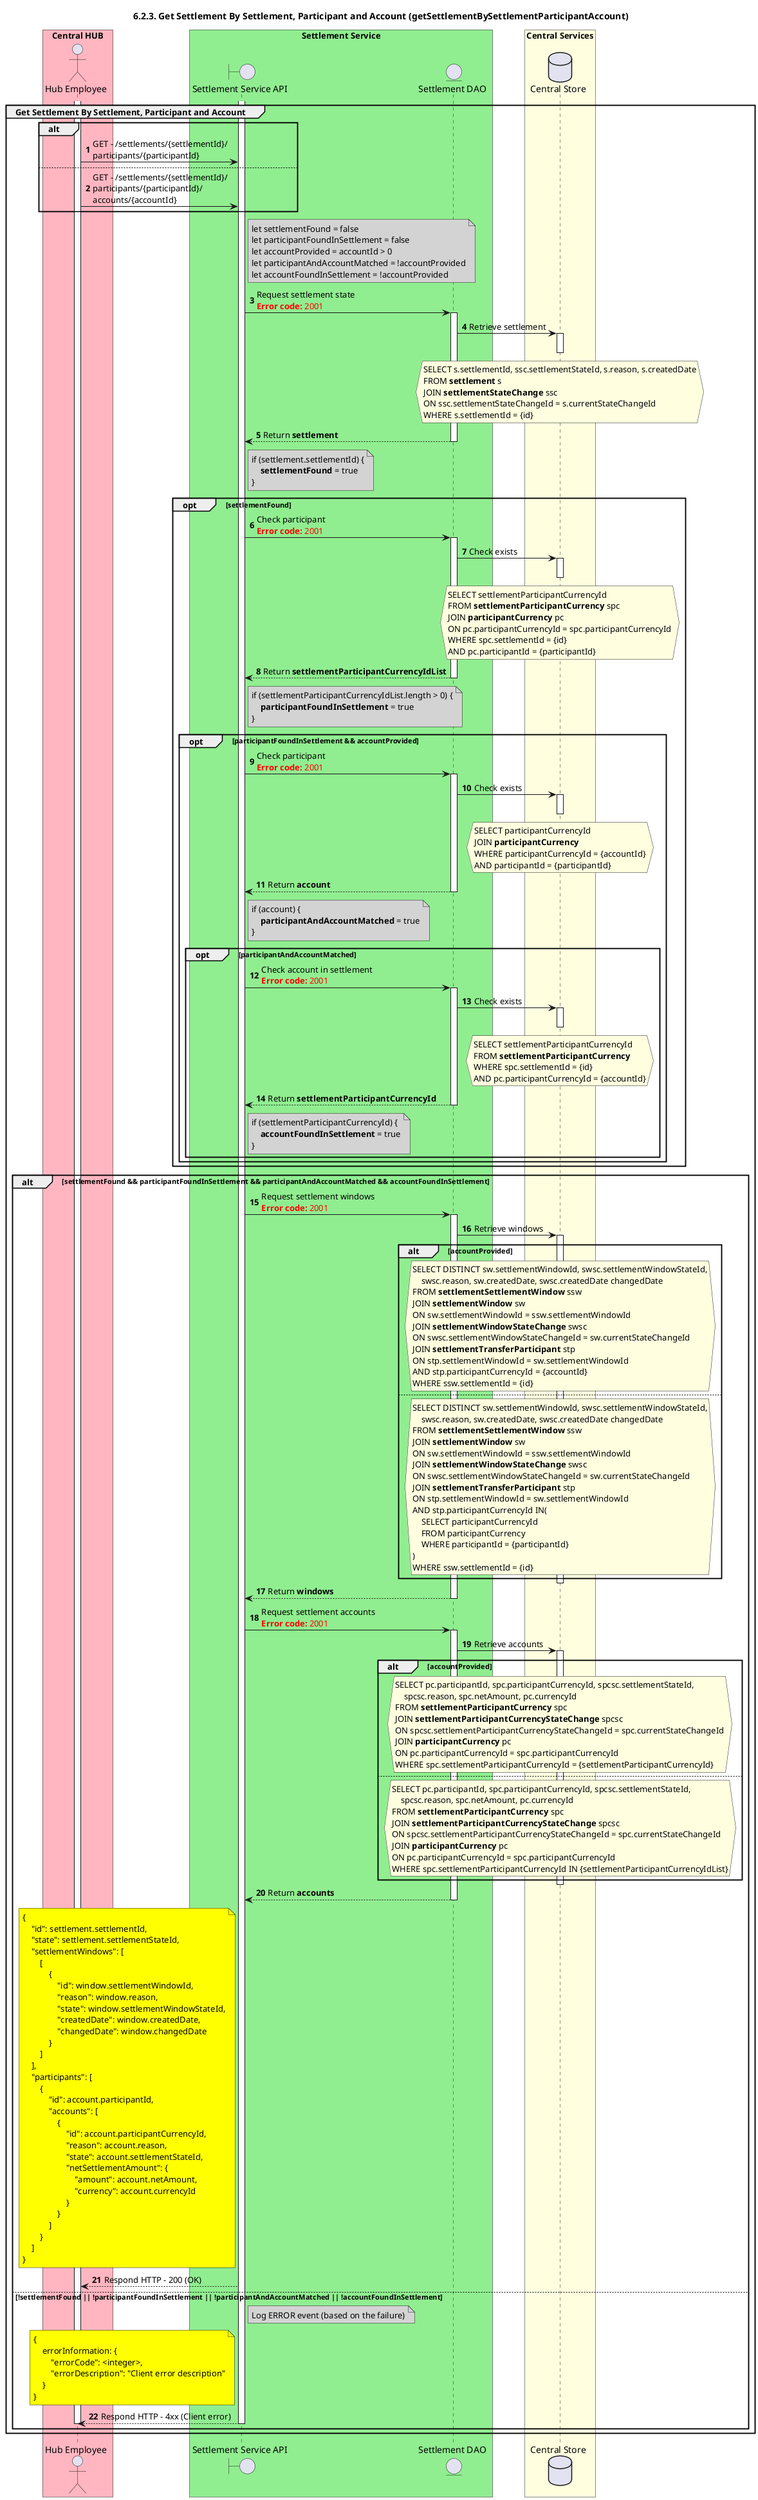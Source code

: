 /'*****
 License
 --------------
 Copyright © 2017 Bill & Melinda Gates Foundation
 The Mojaloop files are made available by the Bill & Melinda Gates Foundation under the Apache License, Version 2.0 (the "License") and you may not use these files except in compliance with the License. You may obtain a copy of the License at
 http://www.apache.org/licenses/LICENSE-2.0
 Unless required by applicable law or agreed to in writing, the Mojaloop files are distributed on an "AS IS" BASIS, WITHOUT WARRANTIES OR CONDITIONS OF ANY KIND, either express or implied. See the License for the specific language governing permissions and limitations under the License.
 Contributors
 --------------
 This is the official list of the Mojaloop project contributors for this file.
 Names of the original copyright holders (individuals or organizations)
 should be listed with a '*' in the first column. People who have
 contributed from an organization can be listed under the organization
 that actually holds the copyright for their contributions (see the
 Gates Foundation organization for an example). Those individuals should have
 their names indented and be marked with a '-'. Email address can be added
 optionally within square brackets <email>.
 * Gates Foundation
 - Name Surname <name.surname@gatesfoundation.com>

 * Georgi Georgiev <georgi.georgiev@modusbox.com>
 --------------
 ******'/

@startuml
' declate title
title 6.2.3. Get Settlement By Settlement, Participant and Account (getSettlementBySettlementParticipantAccount)
autonumber

' declare actors
actor "Hub Employee" as OPERATOR
boundary "Settlement Service API" as SSAPI
entity "Settlement DAO" as SETTLE_DAO
database "Central Store" as DB

box "Central HUB" #lightpink
    participant OPERATOR
end box

box "Settlement Service" #lightgreen
    participant SSAPI
    participant SETTLE_DAO
end box

box "Central Services" #lightyellow
    participant DB
end box

' start flow
group Get Settlement By Settlement, Participant and Account
activate OPERATOR
    alt
        OPERATOR -> SSAPI: GET - /settlements/{settlementId}/\nparticipants/{participantId}
    else
        OPERATOR -> SSAPI: GET - /settlements/{settlementId}/\nparticipants/{participantId}/\naccounts/{accountId}
    end

    activate SSAPI

    note right of SSAPI #lightgray
        let settlementFound = false
        let participantFoundInSettlement = false
        let accountProvided = accountId > 0
        let participantAndAccountMatched = !accountProvided
        let accountFoundInSettlement = !accountProvided
    end note
    SSAPI-> SETTLE_DAO: Request settlement state\n<color #FF0000><b>Error code:</b> 2001</color>
    activate SETTLE_DAO
    SETTLE_DAO -> DB: Retrieve settlement
    activate DB
    hnote over DB #lightyellow
        SELECT s.settlementId, ssc.settlementStateId, s.reason, s.createdDate
        FROM **settlement** s
        JOIN **settlementStateChange** ssc
        ON ssc.settlementStateChangeId = s.currentStateChangeId
        WHERE s.settlementId = {id}
    end hnote
    deactivate DB
    SSAPI <-- SETTLE_DAO: Return **settlement**
    deactivate SETTLE_DAO
    note right of SSAPI #lightgray
        if (settlement.settlementId) {
            **settlementFound** = true
        }
    end note

    opt settlementFound
        SSAPI-> SETTLE_DAO: Check participant\n<color #FF0000><b>Error code:</b> 2001</color>
        activate SETTLE_DAO
        SETTLE_DAO -> DB: Check exists
        activate DB
        hnote over DB #lightyellow
            SELECT settlementParticipantCurrencyId
            FROM **settlementParticipantCurrency** spc
            JOIN **participantCurrency** pc
            ON pc.participantCurrencyId = spc.participantCurrencyId
            WHERE spc.settlementId = {id}
            AND pc.participantId = {participantId}
        end hnote
        deactivate DB
        SSAPI <-- SETTLE_DAO: Return **settlementParticipantCurrencyIdList**
        deactivate SETTLE_DAO
        note right of SSAPI #lightgray
            if (settlementParticipantCurrencyIdList.length > 0) {
                **participantFoundInSettlement** = true
            }
        end note

        opt participantFoundInSettlement && accountProvided
            SSAPI-> SETTLE_DAO: Check participant\n<color #FF0000><b>Error code:</b> 2001</color>
            activate SETTLE_DAO
            SETTLE_DAO -> DB: Check exists
            activate DB
            hnote over DB #lightyellow
                SELECT participantCurrencyId
                JOIN **participantCurrency**
                WHERE participantCurrencyId = {accountId}
                AND participantId = {participantId}
            end hnote
            deactivate DB
            SSAPI <-- SETTLE_DAO: Return **account**
            deactivate SETTLE_DAO
            note right of SSAPI #lightgray
                if (account) {
                    **participantAndAccountMatched** = true
                }
            end note

            opt participantAndAccountMatched
                SSAPI-> SETTLE_DAO: Check account in settlement\n<color #FF0000><b>Error code:</b> 2001</color>
                activate SETTLE_DAO
                SETTLE_DAO -> DB: Check exists
                activate DB
                hnote over DB #lightyellow
                    SELECT settlementParticipantCurrencyId
                    FROM **settlementParticipantCurrency**
                    WHERE spc.settlementId = {id}
                    AND pc.participantCurrencyId = {accountId}
                end hnote
                deactivate DB
                SSAPI <-- SETTLE_DAO: Return **settlementParticipantCurrencyId**
                deactivate SETTLE_DAO

                note right of SSAPI #lightgray
                    if (settlementParticipantCurrencyId) {
                        **accountFoundInSettlement** = true
                    }
                end note
            end
        end
    end

    alt settlementFound && participantFoundInSettlement && participantAndAccountMatched && accountFoundInSettlement
        SSAPI-> SETTLE_DAO: Request settlement windows\n<color #FF0000><b>Error code:</b> 2001</color>
        activate SETTLE_DAO
        SETTLE_DAO -> DB: Retrieve windows
        activate DB
        alt accountProvided
            hnote over DB #lightyellow
                SELECT DISTINCT sw.settlementWindowId, swsc.settlementWindowStateId,
                    swsc.reason, sw.createdDate, swsc.createdDate changedDate
                FROM **settlementSettlementWindow** ssw
                JOIN **settlementWindow** sw
                ON sw.settlementWindowId = ssw.settlementWindowId
                JOIN **settlementWindowStateChange** swsc
                ON swsc.settlementWindowStateChangeId = sw.currentStateChangeId
                JOIN **settlementTransferParticipant** stp
                ON stp.settlementWindowId = sw.settlementWindowId
                AND stp.participantCurrencyId = {accountId}
                WHERE ssw.settlementId = {id}
            end hnote
        else
            hnote over DB #lightyellow
                SELECT DISTINCT sw.settlementWindowId, swsc.settlementWindowStateId,
                    swsc.reason, sw.createdDate, swsc.createdDate changedDate
                FROM **settlementSettlementWindow** ssw
                JOIN **settlementWindow** sw
                ON sw.settlementWindowId = ssw.settlementWindowId
                JOIN **settlementWindowStateChange** swsc
                ON swsc.settlementWindowStateChangeId = sw.currentStateChangeId
                JOIN **settlementTransferParticipant** stp
                ON stp.settlementWindowId = sw.settlementWindowId
                AND stp.participantCurrencyId IN(
                    SELECT participantCurrencyId
                    FROM participantCurrency
                    WHERE participantId = {participantId}
                )
                WHERE ssw.settlementId = {id}
            end hnote
        end
        deactivate DB
        SSAPI <-- SETTLE_DAO: Return **windows**
        deactivate SETTLE_DAO

        SSAPI-> SETTLE_DAO: Request settlement accounts\n<color #FF0000><b>Error code:</b> 2001</color>
        activate SETTLE_DAO
        SETTLE_DAO -> DB: Retrieve accounts
        activate DB
        alt accountProvided
            hnote over DB #lightyellow
                SELECT pc.participantId, spc.participantCurrencyId, spcsc.settlementStateId, 
                    spcsc.reason, spc.netAmount, pc.currencyId
                FROM **settlementParticipantCurrency** spc
                JOIN **settlementParticipantCurrencyStateChange** spcsc
                ON spcsc.settlementParticipantCurrencyStateChangeId = spc.currentStateChangeId
                JOIN **participantCurrency** pc
                ON pc.participantCurrencyId = spc.participantCurrencyId
                WHERE spc.settlementParticipantCurrencyId = {settlementParticipantCurrencyId}
            end hnote
        else
            hnote over DB #lightyellow
                SELECT pc.participantId, spc.participantCurrencyId, spcsc.settlementStateId, 
                    spcsc.reason, spc.netAmount, pc.currencyId
                FROM **settlementParticipantCurrency** spc
                JOIN **settlementParticipantCurrencyStateChange** spcsc
                ON spcsc.settlementParticipantCurrencyStateChangeId = spc.currentStateChangeId
                JOIN **participantCurrency** pc
                ON pc.participantCurrencyId = spc.participantCurrencyId
                WHERE spc.settlementParticipantCurrencyId IN {settlementParticipantCurrencyIdList}
            end hnote
        end
        deactivate DB
        SSAPI <-- SETTLE_DAO: Return **accounts**
        deactivate SETTLE_DAO

        deactivate SETTLE_DAO
        note left of SSAPI #yellow
            {
                "id": settlement.settlementId,
                "state": settlement.settlementStateId,
                "settlementWindows": [
                    [
                        {
                            "id": window.settlementWindowId,
                            "reason": window.reason,
                            "state": window.settlementWindowStateId,
                            "createdDate": window.createdDate,
                            "changedDate": window.changedDate
                        }
                    ]
                ],
                "participants": [
                    {
                        "id": account.participantId,
                        "accounts": [
                            {
                                "id": account.participantCurrencyId,
                                "reason": account.reason,
                                "state": account.settlementStateId,
                                "netSettlementAmount": {
                                    "amount": account.netAmount,
                                    "currency": account.currencyId
                                }
                            }
                        ]
                    }
                ]
            }
        end note
        OPERATOR <-- SSAPI: Respond HTTP - 200 (OK)
    else !settlementFound || !participantFoundInSettlement || !participantAndAccountMatched || !accountFoundInSettlement
        note right of SSAPI #lightgray
            Log ERROR event (based on the failure)
        end note
        note left of SSAPI #yellow
            {
                errorInformation: {
                    "errorCode": <integer>,
                    "errorDescription": "Client error description"
                }
            }
        end note
        OPERATOR <-- SSAPI: Respond HTTP - 4xx (Client error)
        deactivate SSAPI
        deactivate OPERATOR
    end
end
@enduml
